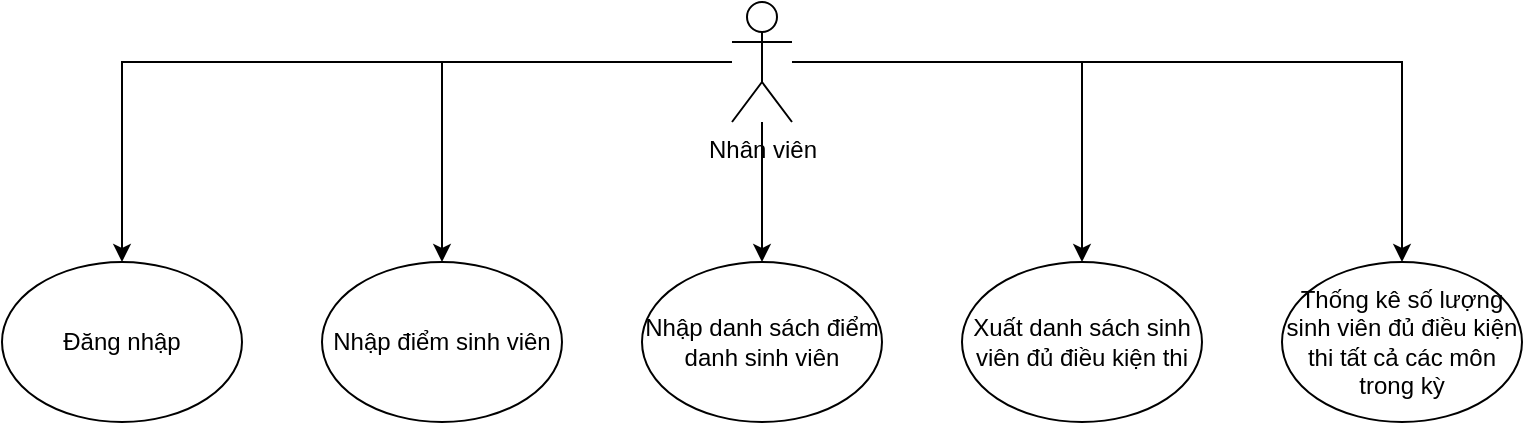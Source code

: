<mxfile version="14.6.0" type="device"><diagram id="4c6qE8kepW-tOGZTHwhL" name="Page-1"><mxGraphModel dx="865" dy="479" grid="1" gridSize="10" guides="1" tooltips="1" connect="1" arrows="1" fold="1" page="1" pageScale="1" pageWidth="850" pageHeight="1100" math="0" shadow="0"><root><mxCell id="0"/><mxCell id="1" parent="0"/><mxCell id="auDwCPwHNc_Qv0PWhIvo-7" style="edgeStyle=orthogonalEdgeStyle;rounded=0;orthogonalLoop=1;jettySize=auto;html=1;" edge="1" parent="1" source="auDwCPwHNc_Qv0PWhIvo-1" target="auDwCPwHNc_Qv0PWhIvo-3"><mxGeometry relative="1" as="geometry"/></mxCell><mxCell id="auDwCPwHNc_Qv0PWhIvo-8" style="edgeStyle=orthogonalEdgeStyle;rounded=0;orthogonalLoop=1;jettySize=auto;html=1;entryX=0.5;entryY=0;entryDx=0;entryDy=0;" edge="1" parent="1" source="auDwCPwHNc_Qv0PWhIvo-1" target="auDwCPwHNc_Qv0PWhIvo-2"><mxGeometry relative="1" as="geometry"/></mxCell><mxCell id="auDwCPwHNc_Qv0PWhIvo-9" style="edgeStyle=orthogonalEdgeStyle;rounded=0;orthogonalLoop=1;jettySize=auto;html=1;entryX=0.5;entryY=0;entryDx=0;entryDy=0;" edge="1" parent="1" source="auDwCPwHNc_Qv0PWhIvo-1" target="auDwCPwHNc_Qv0PWhIvo-4"><mxGeometry relative="1" as="geometry"/></mxCell><mxCell id="auDwCPwHNc_Qv0PWhIvo-10" style="edgeStyle=orthogonalEdgeStyle;rounded=0;orthogonalLoop=1;jettySize=auto;html=1;entryX=0.5;entryY=0;entryDx=0;entryDy=0;" edge="1" parent="1" source="auDwCPwHNc_Qv0PWhIvo-1" target="auDwCPwHNc_Qv0PWhIvo-5"><mxGeometry relative="1" as="geometry"/></mxCell><mxCell id="auDwCPwHNc_Qv0PWhIvo-11" style="edgeStyle=orthogonalEdgeStyle;rounded=0;orthogonalLoop=1;jettySize=auto;html=1;entryX=0.5;entryY=0;entryDx=0;entryDy=0;" edge="1" parent="1" source="auDwCPwHNc_Qv0PWhIvo-1" target="auDwCPwHNc_Qv0PWhIvo-6"><mxGeometry relative="1" as="geometry"/></mxCell><mxCell id="auDwCPwHNc_Qv0PWhIvo-1" value="Nhân viên" style="shape=umlActor;verticalLabelPosition=bottom;verticalAlign=top;html=1;outlineConnect=0;" vertex="1" parent="1"><mxGeometry x="405" y="150" width="30" height="60" as="geometry"/></mxCell><mxCell id="auDwCPwHNc_Qv0PWhIvo-2" value="Nhập điểm sinh viên" style="ellipse;whiteSpace=wrap;html=1;" vertex="1" parent="1"><mxGeometry x="200" y="280" width="120" height="80" as="geometry"/></mxCell><mxCell id="auDwCPwHNc_Qv0PWhIvo-3" value="Đăng nhập" style="ellipse;whiteSpace=wrap;html=1;" vertex="1" parent="1"><mxGeometry x="40" y="280" width="120" height="80" as="geometry"/></mxCell><mxCell id="auDwCPwHNc_Qv0PWhIvo-4" value="Nhập danh sách điểm danh sinh viên" style="ellipse;whiteSpace=wrap;html=1;" vertex="1" parent="1"><mxGeometry x="360" y="280" width="120" height="80" as="geometry"/></mxCell><mxCell id="auDwCPwHNc_Qv0PWhIvo-5" value="Xuất danh sách sinh viên đủ điều kiện thi" style="ellipse;whiteSpace=wrap;html=1;" vertex="1" parent="1"><mxGeometry x="520" y="280" width="120" height="80" as="geometry"/></mxCell><mxCell id="auDwCPwHNc_Qv0PWhIvo-6" value="Thống kê số lượng sinh viên đủ điều kiện thi tất cả các môn trong kỳ" style="ellipse;whiteSpace=wrap;html=1;" vertex="1" parent="1"><mxGeometry x="680" y="280" width="120" height="80" as="geometry"/></mxCell></root></mxGraphModel></diagram></mxfile>